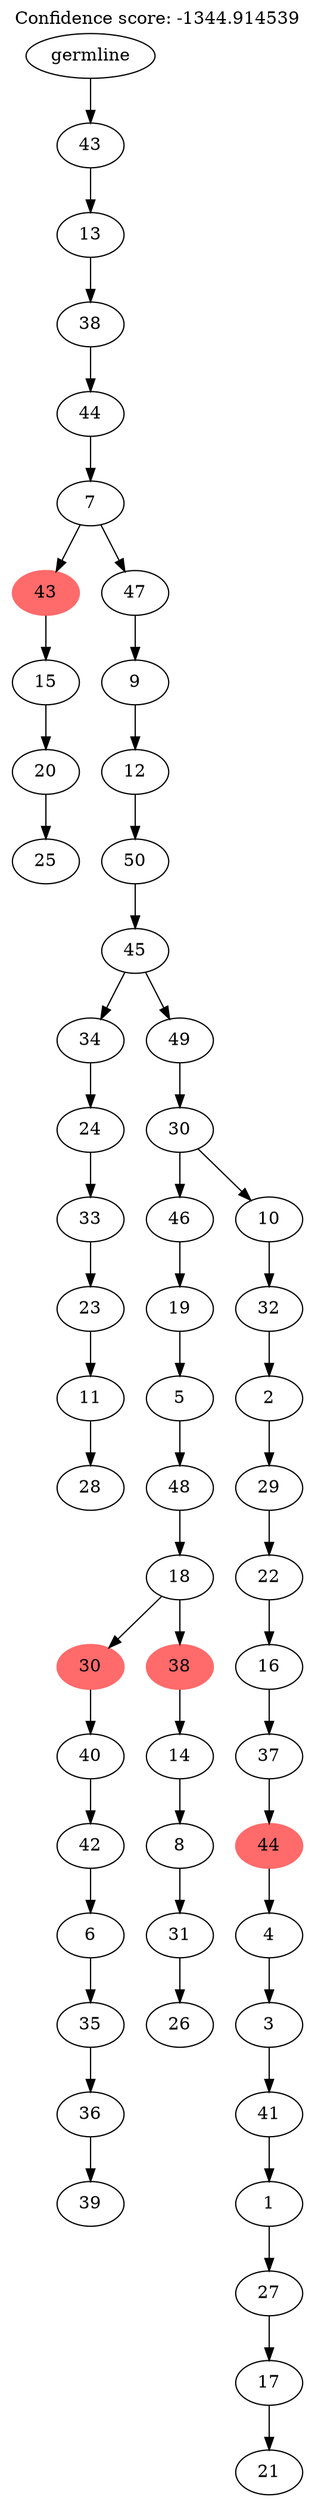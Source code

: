 digraph g {
	"53" -> "54";
	"54" [label="25"];
	"52" -> "53";
	"53" [label="20"];
	"51" -> "52";
	"52" [label="15"];
	"49" -> "50";
	"50" [label="28"];
	"48" -> "49";
	"49" [label="11"];
	"47" -> "48";
	"48" [label="23"];
	"46" -> "47";
	"47" [label="33"];
	"45" -> "46";
	"46" [label="24"];
	"43" -> "44";
	"44" [label="39"];
	"42" -> "43";
	"43" [label="36"];
	"41" -> "42";
	"42" [label="35"];
	"40" -> "41";
	"41" [label="6"];
	"39" -> "40";
	"40" [label="42"];
	"38" -> "39";
	"39" [label="40"];
	"36" -> "37";
	"37" [label="26"];
	"35" -> "36";
	"36" [label="31"];
	"34" -> "35";
	"35" [label="8"];
	"33" -> "34";
	"34" [label="14"];
	"32" -> "33";
	"33" [color=indianred1, style=filled, label="38"];
	"32" -> "38";
	"38" [color=indianred1, style=filled, label="30"];
	"31" -> "32";
	"32" [label="18"];
	"30" -> "31";
	"31" [label="48"];
	"29" -> "30";
	"30" [label="5"];
	"28" -> "29";
	"29" [label="19"];
	"26" -> "27";
	"27" [label="21"];
	"25" -> "26";
	"26" [label="17"];
	"24" -> "25";
	"25" [label="27"];
	"23" -> "24";
	"24" [label="1"];
	"22" -> "23";
	"23" [label="41"];
	"21" -> "22";
	"22" [label="3"];
	"20" -> "21";
	"21" [label="4"];
	"19" -> "20";
	"20" [color=indianred1, style=filled, label="44"];
	"18" -> "19";
	"19" [label="37"];
	"17" -> "18";
	"18" [label="16"];
	"16" -> "17";
	"17" [label="22"];
	"15" -> "16";
	"16" [label="29"];
	"14" -> "15";
	"15" [label="2"];
	"13" -> "14";
	"14" [label="32"];
	"12" -> "13";
	"13" [label="10"];
	"12" -> "28";
	"28" [label="46"];
	"11" -> "12";
	"12" [label="30"];
	"10" -> "11";
	"11" [label="49"];
	"10" -> "45";
	"45" [label="34"];
	"9" -> "10";
	"10" [label="45"];
	"8" -> "9";
	"9" [label="50"];
	"7" -> "8";
	"8" [label="12"];
	"6" -> "7";
	"7" [label="9"];
	"5" -> "6";
	"6" [label="47"];
	"5" -> "51";
	"51" [color=indianred1, style=filled, label="43"];
	"4" -> "5";
	"5" [label="7"];
	"3" -> "4";
	"4" [label="44"];
	"2" -> "3";
	"3" [label="38"];
	"1" -> "2";
	"2" [label="13"];
	"0" -> "1";
	"1" [label="43"];
	"0" [label="germline"];
	labelloc="t";
	label="Confidence score: -1344.914539";
}

